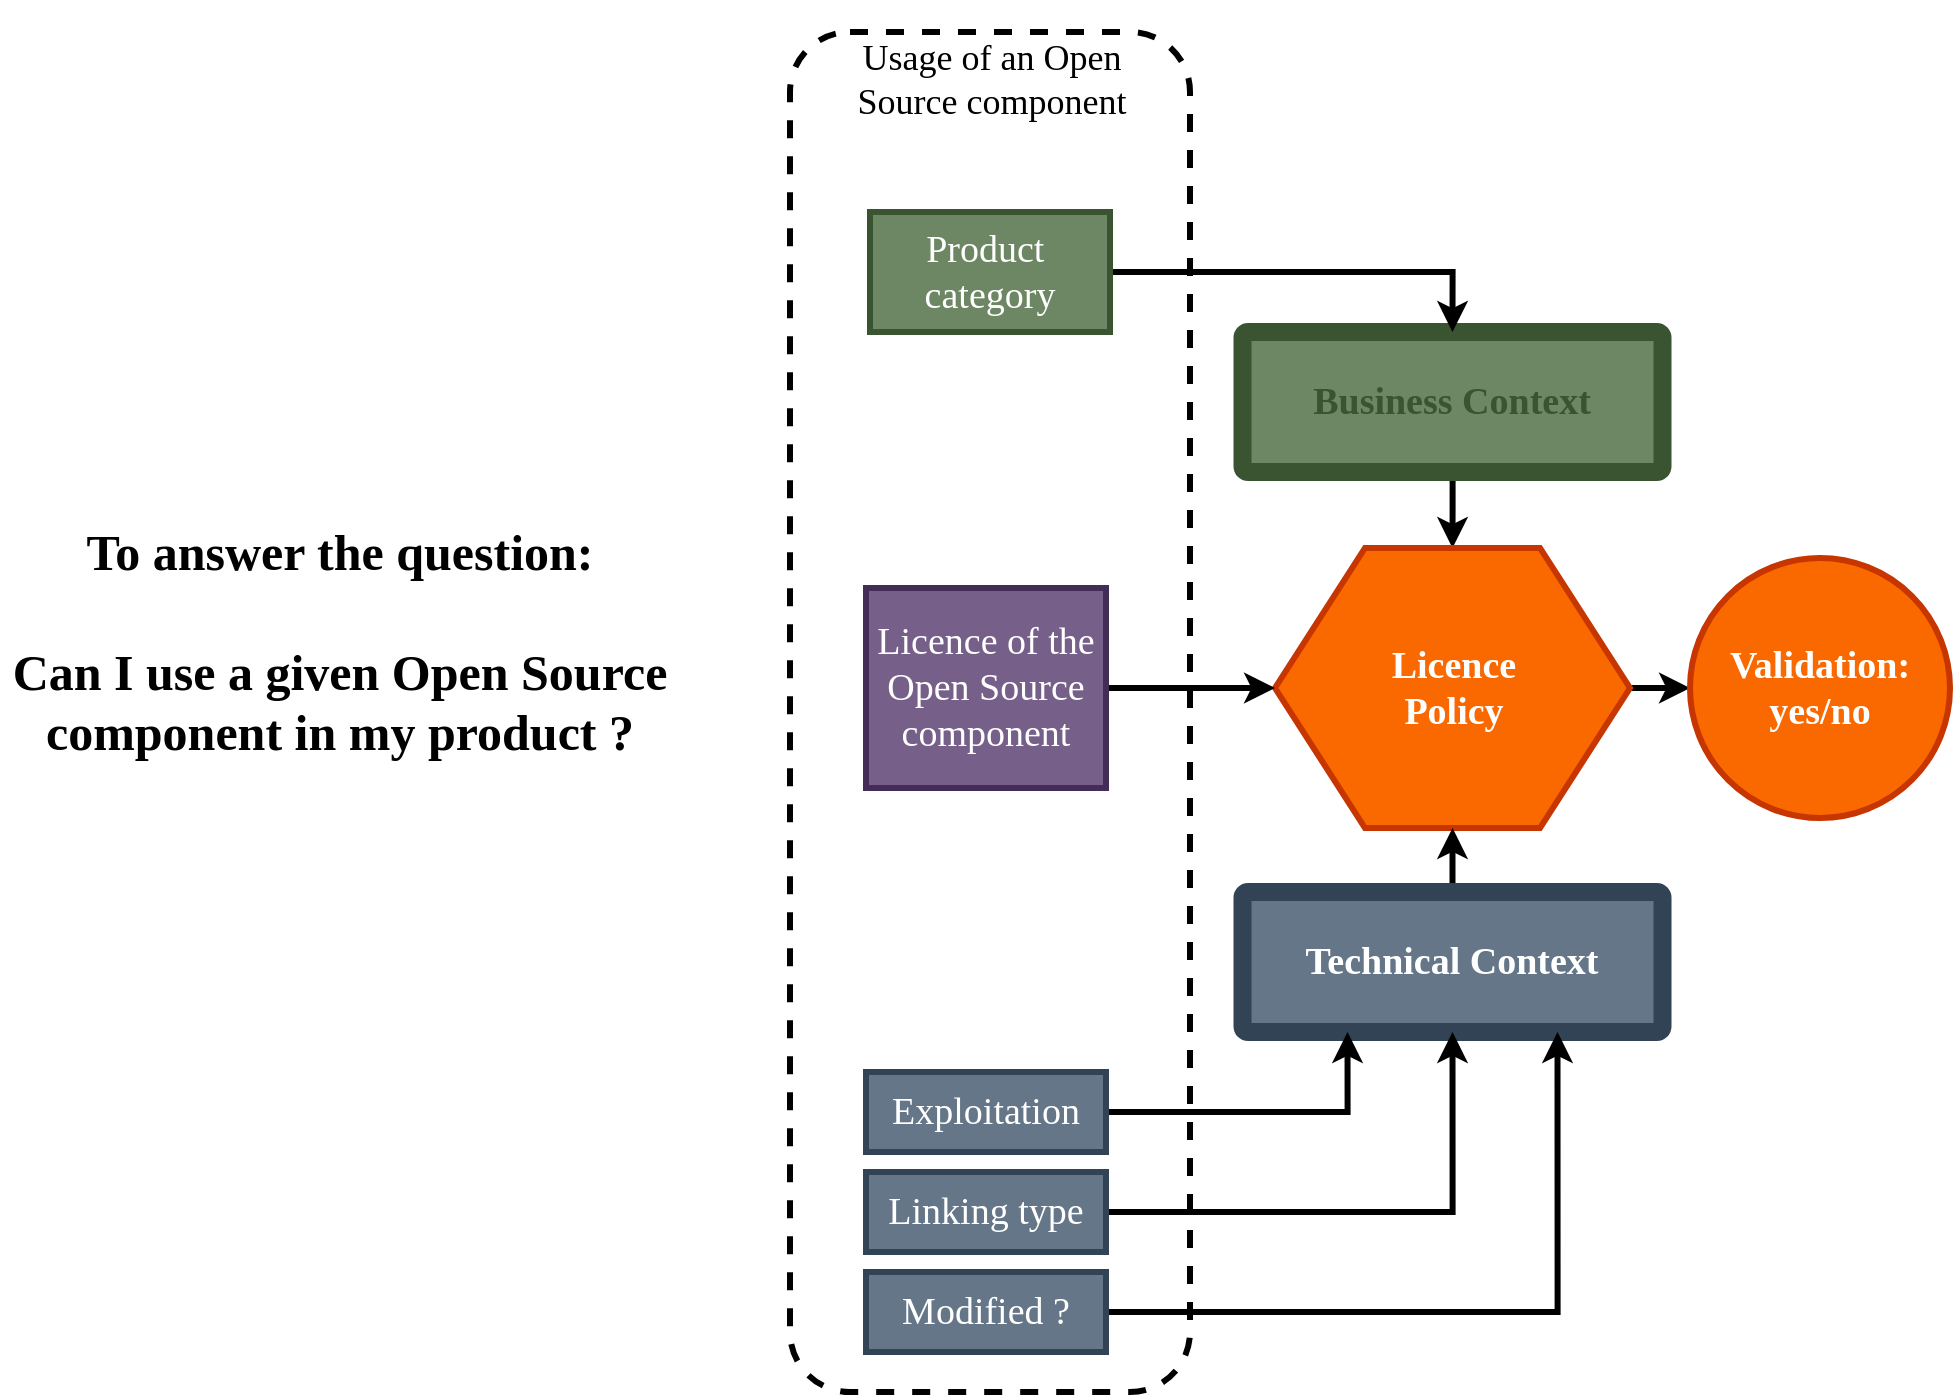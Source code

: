 <mxfile compressed="false" version="20.7.4" type="device" pages="2">
  <diagram id="Sjpgy1_5FEFbWrrsqC8B" name="Validation">
    <mxGraphModel dx="1434" dy="843" grid="1" gridSize="10" guides="1" tooltips="1" connect="1" arrows="1" fold="1" page="1" pageScale="1" pageWidth="1169" pageHeight="827" math="0" shadow="0">
      <root>
        <mxCell id="0" />
        <mxCell id="1" parent="0" />
        <mxCell id="St5gZ2AVPI4Cxkft_HUx-24" value="" style="rounded=1;whiteSpace=wrap;html=1;strokeWidth=3;fontFamily=Ubuntu;fontSize=19;fontColor=#FFFFFF;fillColor=none;dashed=1;" parent="1" vertex="1">
          <mxGeometry x="450" y="60" width="200" height="680" as="geometry" />
        </mxCell>
        <mxCell id="St5gZ2AVPI4Cxkft_HUx-6" style="edgeStyle=orthogonalEdgeStyle;rounded=0;orthogonalLoop=1;jettySize=auto;html=1;entryX=0.5;entryY=0;entryDx=0;entryDy=0;fontFamily=Ubuntu;fontSize=19;fontColor=#FFFFFF;strokeWidth=3;" parent="1" source="St5gZ2AVPI4Cxkft_HUx-1" target="St5gZ2AVPI4Cxkft_HUx-5" edge="1">
          <mxGeometry relative="1" as="geometry" />
        </mxCell>
        <mxCell id="St5gZ2AVPI4Cxkft_HUx-1" value="Business Context" style="rounded=1;whiteSpace=wrap;html=1;arcSize=4;fillColor=#6d8764;fontColor=#3A5431;strokeColor=#3A5431;strokeWidth=9;fontFamily=Ubuntu;fontSize=19;fontStyle=1" parent="1" vertex="1">
          <mxGeometry x="676.25" y="210" width="210" height="70" as="geometry" />
        </mxCell>
        <mxCell id="St5gZ2AVPI4Cxkft_HUx-7" style="edgeStyle=orthogonalEdgeStyle;rounded=0;orthogonalLoop=1;jettySize=auto;html=1;exitX=1;exitY=0.5;exitDx=0;exitDy=0;entryX=0.5;entryY=0;entryDx=0;entryDy=0;fontFamily=Ubuntu;fontSize=19;fontColor=#FFFFFF;strokeWidth=3;" parent="1" source="St5gZ2AVPI4Cxkft_HUx-3" target="St5gZ2AVPI4Cxkft_HUx-1" edge="1">
          <mxGeometry relative="1" as="geometry" />
        </mxCell>
        <mxCell id="St5gZ2AVPI4Cxkft_HUx-3" value="Product&amp;nbsp;&lt;br&gt;category" style="rounded=0;whiteSpace=wrap;html=1;strokeWidth=3;fontFamily=Ubuntu;fontSize=19;fontColor=#ffffff;fillColor=#6d8764;strokeColor=#3A5431;" parent="1" vertex="1">
          <mxGeometry x="490" y="150" width="120" height="60" as="geometry" />
        </mxCell>
        <mxCell id="St5gZ2AVPI4Cxkft_HUx-22" value="" style="edgeStyle=orthogonalEdgeStyle;rounded=0;orthogonalLoop=1;jettySize=auto;html=1;fontFamily=Ubuntu;fontSize=19;fontColor=#FFFFFF;strokeWidth=3;" parent="1" source="St5gZ2AVPI4Cxkft_HUx-5" target="St5gZ2AVPI4Cxkft_HUx-21" edge="1">
          <mxGeometry relative="1" as="geometry" />
        </mxCell>
        <mxCell id="St5gZ2AVPI4Cxkft_HUx-5" value="Licence&lt;br&gt;Policy" style="shape=hexagon;perimeter=hexagonPerimeter2;whiteSpace=wrap;html=1;fixedSize=1;strokeWidth=3;fontFamily=Ubuntu;fontSize=19;fontColor=#FFFFFF;size=45;fillColor=#fa6800;strokeColor=#C73500;fontStyle=1" parent="1" vertex="1">
          <mxGeometry x="692.5" y="318" width="177.5" height="140" as="geometry" />
        </mxCell>
        <mxCell id="St5gZ2AVPI4Cxkft_HUx-16" style="edgeStyle=orthogonalEdgeStyle;rounded=0;orthogonalLoop=1;jettySize=auto;html=1;exitX=0.5;exitY=0;exitDx=0;exitDy=0;entryX=0.5;entryY=1;entryDx=0;entryDy=0;fontFamily=Ubuntu;fontSize=19;fontColor=#FFFFFF;strokeWidth=3;" parent="1" source="St5gZ2AVPI4Cxkft_HUx-8" target="St5gZ2AVPI4Cxkft_HUx-5" edge="1">
          <mxGeometry relative="1" as="geometry" />
        </mxCell>
        <mxCell id="St5gZ2AVPI4Cxkft_HUx-8" value="Technical Context" style="rounded=1;whiteSpace=wrap;html=1;arcSize=4;fillColor=#647687;fontColor=#ffffff;strokeColor=#314354;strokeWidth=9;fontFamily=Ubuntu;fontSize=19;fontStyle=1" parent="1" vertex="1">
          <mxGeometry x="676.25" y="490" width="210" height="70" as="geometry" />
        </mxCell>
        <mxCell id="St5gZ2AVPI4Cxkft_HUx-13" style="edgeStyle=orthogonalEdgeStyle;rounded=0;orthogonalLoop=1;jettySize=auto;html=1;exitX=1;exitY=0.5;exitDx=0;exitDy=0;entryX=0.25;entryY=1;entryDx=0;entryDy=0;fontFamily=Ubuntu;fontSize=19;fontColor=#FFFFFF;strokeWidth=3;" parent="1" source="St5gZ2AVPI4Cxkft_HUx-9" target="St5gZ2AVPI4Cxkft_HUx-8" edge="1">
          <mxGeometry relative="1" as="geometry" />
        </mxCell>
        <mxCell id="St5gZ2AVPI4Cxkft_HUx-9" value="Exploitation" style="rounded=0;whiteSpace=wrap;html=1;strokeWidth=3;fontFamily=Ubuntu;fontSize=19;fontColor=#ffffff;fillColor=#647687;strokeColor=#314354;" parent="1" vertex="1">
          <mxGeometry x="488" y="580" width="120" height="40" as="geometry" />
        </mxCell>
        <mxCell id="St5gZ2AVPI4Cxkft_HUx-14" style="edgeStyle=orthogonalEdgeStyle;rounded=0;orthogonalLoop=1;jettySize=auto;html=1;exitX=1;exitY=0.5;exitDx=0;exitDy=0;entryX=0.5;entryY=1;entryDx=0;entryDy=0;fontFamily=Ubuntu;fontSize=19;fontColor=#FFFFFF;strokeWidth=3;" parent="1" source="St5gZ2AVPI4Cxkft_HUx-11" target="St5gZ2AVPI4Cxkft_HUx-8" edge="1">
          <mxGeometry relative="1" as="geometry" />
        </mxCell>
        <mxCell id="St5gZ2AVPI4Cxkft_HUx-11" value="Linking type" style="rounded=0;whiteSpace=wrap;html=1;strokeWidth=3;fontFamily=Ubuntu;fontSize=19;fontColor=#ffffff;fillColor=#647687;strokeColor=#314354;" parent="1" vertex="1">
          <mxGeometry x="488" y="630" width="120" height="40" as="geometry" />
        </mxCell>
        <mxCell id="St5gZ2AVPI4Cxkft_HUx-15" style="edgeStyle=orthogonalEdgeStyle;rounded=0;orthogonalLoop=1;jettySize=auto;html=1;exitX=1;exitY=0.5;exitDx=0;exitDy=0;entryX=0.75;entryY=1;entryDx=0;entryDy=0;fontFamily=Ubuntu;fontSize=19;fontColor=#FFFFFF;strokeWidth=3;" parent="1" source="St5gZ2AVPI4Cxkft_HUx-12" target="St5gZ2AVPI4Cxkft_HUx-8" edge="1">
          <mxGeometry relative="1" as="geometry" />
        </mxCell>
        <mxCell id="St5gZ2AVPI4Cxkft_HUx-12" value="Modified ?" style="rounded=0;whiteSpace=wrap;html=1;strokeWidth=3;fontFamily=Ubuntu;fontSize=19;fontColor=#ffffff;fillColor=#647687;strokeColor=#314354;" parent="1" vertex="1">
          <mxGeometry x="488" y="680" width="120" height="40" as="geometry" />
        </mxCell>
        <mxCell id="St5gZ2AVPI4Cxkft_HUx-18" style="edgeStyle=orthogonalEdgeStyle;rounded=0;orthogonalLoop=1;jettySize=auto;html=1;exitX=1;exitY=0.5;exitDx=0;exitDy=0;fontFamily=Ubuntu;fontSize=19;fontColor=#FFFFFF;strokeWidth=3;" parent="1" source="St5gZ2AVPI4Cxkft_HUx-17" target="St5gZ2AVPI4Cxkft_HUx-5" edge="1">
          <mxGeometry relative="1" as="geometry" />
        </mxCell>
        <mxCell id="St5gZ2AVPI4Cxkft_HUx-17" value="Licence of the Open Source&lt;br&gt;component" style="rounded=0;whiteSpace=wrap;html=1;strokeWidth=3;fontFamily=Ubuntu;fontSize=19;fontColor=#ffffff;fillColor=#76608a;strokeColor=#432D57;" parent="1" vertex="1">
          <mxGeometry x="488" y="338" width="120" height="100" as="geometry" />
        </mxCell>
        <mxCell id="St5gZ2AVPI4Cxkft_HUx-21" value="Validation:&lt;br style=&quot;border-color: var(--border-color);&quot;&gt;yes/no" style="ellipse;whiteSpace=wrap;html=1;fontSize=19;fontFamily=Ubuntu;fillColor=#fa6800;strokeColor=#C73500;fontColor=#FFFFFF;strokeWidth=3;fontStyle=1;" parent="1" vertex="1">
          <mxGeometry x="900" y="323" width="130" height="130" as="geometry" />
        </mxCell>
        <mxCell id="3OgU89Adww5cVt3WYhWL-1" value="To answer the question:&lt;br style=&quot;font-size: 25px;&quot;&gt;&lt;br style=&quot;font-size: 25px;&quot;&gt;Can I use a given Open Source component in my product ?" style="text;html=1;strokeColor=none;fillColor=none;align=center;verticalAlign=middle;whiteSpace=wrap;rounded=0;fontFamily=Ubuntu;fontSize=25;fontStyle=1" parent="1" vertex="1">
          <mxGeometry x="55" y="240" width="340" height="250" as="geometry" />
        </mxCell>
        <mxCell id="3OgU89Adww5cVt3WYhWL-2" value="&lt;p style=&quot;line-height: 130%; font-size: 18px;&quot;&gt;&lt;/p&gt;&lt;div style=&quot;text-align: center; font-size: 18px;&quot;&gt;Usage of an Open Source component&lt;/div&gt;&lt;br style=&quot;font-size: 18px;&quot;&gt;&lt;p style=&quot;font-size: 18px;&quot;&gt;&lt;/p&gt;" style="text;whiteSpace=wrap;html=1;fontSize=18;fontFamily=Ubuntu;verticalAlign=middle;" parent="1" vertex="1">
          <mxGeometry x="465" y="60" width="170" height="70" as="geometry" />
        </mxCell>
      </root>
    </mxGraphModel>
  </diagram>
  <diagram name="Obligations" id="a5hse4hcavYoNgAav8dx">
    <mxGraphModel dx="5736" dy="3372" grid="1" gridSize="10" guides="1" tooltips="1" connect="1" arrows="1" fold="1" page="1" pageScale="1" pageWidth="1169" pageHeight="827" math="0" shadow="0">
      <root>
        <mxCell id="afcJRWfnWqvjF0sp7qlo-0" />
        <mxCell id="afcJRWfnWqvjF0sp7qlo-1" parent="afcJRWfnWqvjF0sp7qlo-0" />
        <mxCell id="afcJRWfnWqvjF0sp7qlo-2" value="" style="rounded=1;whiteSpace=wrap;html=1;strokeWidth=3;fontFamily=Ubuntu;fontSize=19;fontColor=#FFFFFF;fillColor=none;dashed=1;" parent="afcJRWfnWqvjF0sp7qlo-1" vertex="1">
          <mxGeometry x="240" y="261" width="200" height="530" as="geometry" />
        </mxCell>
        <mxCell id="RaAgievXMx-820h7E_Ox-7" style="edgeStyle=orthogonalEdgeStyle;rounded=0;orthogonalLoop=1;jettySize=auto;html=1;exitX=1;exitY=0.5;exitDx=0;exitDy=0;entryX=0;entryY=0.5;entryDx=0;entryDy=0;strokeWidth=3;fontFamily=Ubuntu;fontSize=14;" parent="afcJRWfnWqvjF0sp7qlo-1" source="afcJRWfnWqvjF0sp7qlo-8" target="RaAgievXMx-820h7E_Ox-1" edge="1">
          <mxGeometry relative="1" as="geometry" />
        </mxCell>
        <mxCell id="RaAgievXMx-820h7E_Ox-8" style="edgeStyle=orthogonalEdgeStyle;rounded=0;orthogonalLoop=1;jettySize=auto;html=1;exitX=1;exitY=0.5;exitDx=0;exitDy=0;entryX=0;entryY=0.5;entryDx=0;entryDy=0;strokeWidth=3;fontFamily=Ubuntu;fontSize=14;" parent="afcJRWfnWqvjF0sp7qlo-1" source="afcJRWfnWqvjF0sp7qlo-8" target="RaAgievXMx-820h7E_Ox-4" edge="1">
          <mxGeometry relative="1" as="geometry" />
        </mxCell>
        <mxCell id="RaAgievXMx-820h7E_Ox-9" style="edgeStyle=orthogonalEdgeStyle;rounded=0;orthogonalLoop=1;jettySize=auto;html=1;exitX=1;exitY=0.5;exitDx=0;exitDy=0;entryX=0;entryY=0.5;entryDx=0;entryDy=0;strokeWidth=3;fontFamily=Ubuntu;fontSize=14;" parent="afcJRWfnWqvjF0sp7qlo-1" source="afcJRWfnWqvjF0sp7qlo-8" target="RaAgievXMx-820h7E_Ox-5" edge="1">
          <mxGeometry relative="1" as="geometry" />
        </mxCell>
        <mxCell id="RaAgievXMx-820h7E_Ox-10" style="edgeStyle=orthogonalEdgeStyle;rounded=0;orthogonalLoop=1;jettySize=auto;html=1;exitX=1;exitY=0.5;exitDx=0;exitDy=0;entryX=0;entryY=0.5;entryDx=0;entryDy=0;strokeWidth=3;fontFamily=Ubuntu;fontSize=14;" parent="afcJRWfnWqvjF0sp7qlo-1" source="afcJRWfnWqvjF0sp7qlo-8" target="RaAgievXMx-820h7E_Ox-6" edge="1">
          <mxGeometry relative="1" as="geometry" />
        </mxCell>
        <mxCell id="afcJRWfnWqvjF0sp7qlo-8" value="Licence&lt;br&gt;Analysis" style="shape=hexagon;perimeter=hexagonPerimeter2;whiteSpace=wrap;html=1;fixedSize=1;strokeWidth=3;fontFamily=Ubuntu;fontSize=19;fontColor=#FFFFFF;size=45;fillColor=#fa6800;strokeColor=#C73500;fontStyle=1" parent="afcJRWfnWqvjF0sp7qlo-1" vertex="1">
          <mxGeometry x="499.37" y="340" width="180.63" height="140" as="geometry" />
        </mxCell>
        <mxCell id="afcJRWfnWqvjF0sp7qlo-9" style="edgeStyle=orthogonalEdgeStyle;rounded=0;orthogonalLoop=1;jettySize=auto;html=1;exitX=0.5;exitY=0;exitDx=0;exitDy=0;entryX=0.5;entryY=1;entryDx=0;entryDy=0;fontFamily=Ubuntu;fontSize=19;fontColor=#FFFFFF;strokeWidth=3;" parent="afcJRWfnWqvjF0sp7qlo-1" source="afcJRWfnWqvjF0sp7qlo-10" target="afcJRWfnWqvjF0sp7qlo-8" edge="1">
          <mxGeometry relative="1" as="geometry" />
        </mxCell>
        <mxCell id="afcJRWfnWqvjF0sp7qlo-10" value="Technical Context&lt;br&gt;(triggering obligations)" style="rounded=1;whiteSpace=wrap;html=1;arcSize=4;fillColor=#647687;fontColor=#ffffff;strokeColor=#314354;strokeWidth=9;fontFamily=Ubuntu;fontSize=19;fontStyle=1" parent="afcJRWfnWqvjF0sp7qlo-1" vertex="1">
          <mxGeometry x="466.25" y="518" width="243.75" height="70" as="geometry" />
        </mxCell>
        <mxCell id="afcJRWfnWqvjF0sp7qlo-11" style="edgeStyle=orthogonalEdgeStyle;rounded=0;orthogonalLoop=1;jettySize=auto;html=1;exitX=1;exitY=0.5;exitDx=0;exitDy=0;entryX=0.25;entryY=1;entryDx=0;entryDy=0;fontFamily=Ubuntu;fontSize=19;fontColor=#FFFFFF;strokeWidth=3;" parent="afcJRWfnWqvjF0sp7qlo-1" source="afcJRWfnWqvjF0sp7qlo-12" target="afcJRWfnWqvjF0sp7qlo-10" edge="1">
          <mxGeometry relative="1" as="geometry" />
        </mxCell>
        <mxCell id="afcJRWfnWqvjF0sp7qlo-12" value="Exploitation" style="rounded=0;whiteSpace=wrap;html=1;strokeWidth=3;fontFamily=Ubuntu;fontSize=19;fontColor=#ffffff;fillColor=#647687;strokeColor=#314354;" parent="afcJRWfnWqvjF0sp7qlo-1" vertex="1">
          <mxGeometry x="278" y="628" width="120" height="40" as="geometry" />
        </mxCell>
        <mxCell id="afcJRWfnWqvjF0sp7qlo-13" style="edgeStyle=orthogonalEdgeStyle;rounded=0;orthogonalLoop=1;jettySize=auto;html=1;exitX=1;exitY=0.5;exitDx=0;exitDy=0;entryX=0.5;entryY=1;entryDx=0;entryDy=0;fontFamily=Ubuntu;fontSize=19;fontColor=#FFFFFF;strokeWidth=3;" parent="afcJRWfnWqvjF0sp7qlo-1" source="afcJRWfnWqvjF0sp7qlo-14" target="afcJRWfnWqvjF0sp7qlo-10" edge="1">
          <mxGeometry relative="1" as="geometry" />
        </mxCell>
        <mxCell id="afcJRWfnWqvjF0sp7qlo-14" value="Linking type" style="rounded=0;whiteSpace=wrap;html=1;strokeWidth=3;fontFamily=Ubuntu;fontSize=19;fontColor=#ffffff;fillColor=#647687;strokeColor=#314354;" parent="afcJRWfnWqvjF0sp7qlo-1" vertex="1">
          <mxGeometry x="278" y="678" width="120" height="40" as="geometry" />
        </mxCell>
        <mxCell id="afcJRWfnWqvjF0sp7qlo-15" style="edgeStyle=orthogonalEdgeStyle;rounded=0;orthogonalLoop=1;jettySize=auto;html=1;exitX=1;exitY=0.5;exitDx=0;exitDy=0;entryX=0.75;entryY=1;entryDx=0;entryDy=0;fontFamily=Ubuntu;fontSize=19;fontColor=#FFFFFF;strokeWidth=3;" parent="afcJRWfnWqvjF0sp7qlo-1" source="afcJRWfnWqvjF0sp7qlo-16" target="afcJRWfnWqvjF0sp7qlo-10" edge="1">
          <mxGeometry relative="1" as="geometry" />
        </mxCell>
        <mxCell id="afcJRWfnWqvjF0sp7qlo-16" value="Modified ?" style="rounded=0;whiteSpace=wrap;html=1;strokeWidth=3;fontFamily=Ubuntu;fontSize=19;fontColor=#ffffff;fillColor=#647687;strokeColor=#314354;" parent="afcJRWfnWqvjF0sp7qlo-1" vertex="1">
          <mxGeometry x="278" y="728" width="120" height="40" as="geometry" />
        </mxCell>
        <mxCell id="afcJRWfnWqvjF0sp7qlo-17" style="edgeStyle=orthogonalEdgeStyle;rounded=0;orthogonalLoop=1;jettySize=auto;html=1;exitX=1;exitY=0.5;exitDx=0;exitDy=0;fontFamily=Ubuntu;fontSize=19;fontColor=#FFFFFF;strokeWidth=3;" parent="afcJRWfnWqvjF0sp7qlo-1" source="afcJRWfnWqvjF0sp7qlo-18" target="afcJRWfnWqvjF0sp7qlo-8" edge="1">
          <mxGeometry relative="1" as="geometry" />
        </mxCell>
        <mxCell id="afcJRWfnWqvjF0sp7qlo-18" value="Licence of the Open Source&lt;br&gt;component" style="rounded=0;whiteSpace=wrap;html=1;strokeWidth=3;fontFamily=Ubuntu;fontSize=19;fontColor=#ffffff;fillColor=#76608a;strokeColor=#432D57;" parent="afcJRWfnWqvjF0sp7qlo-1" vertex="1">
          <mxGeometry x="280" y="360" width="120" height="100" as="geometry" />
        </mxCell>
        <mxCell id="afcJRWfnWqvjF0sp7qlo-20" value="To answer the question:&lt;br style=&quot;font-size: 25px;&quot;&gt;&lt;br style=&quot;font-size: 25px;&quot;&gt;What obligations should I follow to be compliant with the licence of this component in this usage context?" style="text;html=1;strokeColor=none;fillColor=none;align=center;verticalAlign=middle;whiteSpace=wrap;rounded=0;fontFamily=Ubuntu;fontSize=25;fontStyle=1" parent="afcJRWfnWqvjF0sp7qlo-1" vertex="1">
          <mxGeometry x="510" y="20" width="340" height="250" as="geometry" />
        </mxCell>
        <mxCell id="RaAgievXMx-820h7E_Ox-12" value="" style="edgeStyle=orthogonalEdgeStyle;rounded=0;orthogonalLoop=1;jettySize=auto;html=1;strokeWidth=3;fontFamily=Ubuntu;fontSize=14;" parent="afcJRWfnWqvjF0sp7qlo-1" source="RaAgievXMx-820h7E_Ox-1" target="RaAgievXMx-820h7E_Ox-11" edge="1">
          <mxGeometry relative="1" as="geometry" />
        </mxCell>
        <mxCell id="RaAgievXMx-820h7E_Ox-1" value="Obligation 1" style="rounded=0;whiteSpace=wrap;html=1;fontFamily=Ubuntu;fontSize=14;" parent="afcJRWfnWqvjF0sp7qlo-1" vertex="1">
          <mxGeometry x="730" y="340" width="120" height="30" as="geometry" />
        </mxCell>
        <mxCell id="RaAgievXMx-820h7E_Ox-15" style="edgeStyle=orthogonalEdgeStyle;rounded=0;orthogonalLoop=1;jettySize=auto;html=1;exitX=1;exitY=0.5;exitDx=0;exitDy=0;strokeWidth=3;fontFamily=Ubuntu;fontSize=14;" parent="afcJRWfnWqvjF0sp7qlo-1" source="RaAgievXMx-820h7E_Ox-4" target="RaAgievXMx-820h7E_Ox-13" edge="1">
          <mxGeometry relative="1" as="geometry" />
        </mxCell>
        <mxCell id="RaAgievXMx-820h7E_Ox-4" value="Obligation 2" style="rounded=0;whiteSpace=wrap;html=1;fontFamily=Ubuntu;fontSize=14;" parent="afcJRWfnWqvjF0sp7qlo-1" vertex="1">
          <mxGeometry x="730" y="380" width="120" height="30" as="geometry" />
        </mxCell>
        <mxCell id="RaAgievXMx-820h7E_Ox-16" style="edgeStyle=orthogonalEdgeStyle;rounded=0;orthogonalLoop=1;jettySize=auto;html=1;exitX=1;exitY=0.5;exitDx=0;exitDy=0;entryX=0;entryY=0.5;entryDx=0;entryDy=0;strokeWidth=3;fontFamily=Ubuntu;fontSize=14;" parent="afcJRWfnWqvjF0sp7qlo-1" source="RaAgievXMx-820h7E_Ox-5" target="RaAgievXMx-820h7E_Ox-14" edge="1">
          <mxGeometry relative="1" as="geometry" />
        </mxCell>
        <mxCell id="RaAgievXMx-820h7E_Ox-5" value="Obligation 3" style="rounded=0;whiteSpace=wrap;html=1;fontFamily=Ubuntu;fontSize=14;" parent="afcJRWfnWqvjF0sp7qlo-1" vertex="1">
          <mxGeometry x="730" y="419" width="120" height="30" as="geometry" />
        </mxCell>
        <mxCell id="RaAgievXMx-820h7E_Ox-6" value="Obligation 4" style="rounded=0;whiteSpace=wrap;html=1;fontFamily=Ubuntu;fontSize=14;" parent="afcJRWfnWqvjF0sp7qlo-1" vertex="1">
          <mxGeometry x="730" y="460" width="120" height="30" as="geometry" />
        </mxCell>
        <mxCell id="RaAgievXMx-820h7E_Ox-11" value="Generic obligation A" style="whiteSpace=wrap;html=1;fontSize=14;fontFamily=Ubuntu;rounded=0;" parent="afcJRWfnWqvjF0sp7qlo-1" vertex="1">
          <mxGeometry x="930" y="337" width="120" height="36" as="geometry" />
        </mxCell>
        <mxCell id="RaAgievXMx-820h7E_Ox-13" value="Generic obligation B" style="whiteSpace=wrap;html=1;fontSize=14;fontFamily=Ubuntu;rounded=0;" parent="afcJRWfnWqvjF0sp7qlo-1" vertex="1">
          <mxGeometry x="930" y="377" width="120" height="36" as="geometry" />
        </mxCell>
        <mxCell id="RaAgievXMx-820h7E_Ox-14" value="Generic obligation C" style="whiteSpace=wrap;html=1;fontSize=14;fontFamily=Ubuntu;rounded=0;" parent="afcJRWfnWqvjF0sp7qlo-1" vertex="1">
          <mxGeometry x="930" y="416.5" width="120" height="36" as="geometry" />
        </mxCell>
        <mxCell id="Wzy9yNOAurDndINpXCb6-0" value="&lt;p style=&quot;line-height: 130%; font-size: 18px;&quot;&gt;&lt;/p&gt;&lt;div style=&quot;text-align: center; font-size: 18px;&quot;&gt;Usage of an Open Source component&lt;/div&gt;&lt;br style=&quot;font-size: 18px;&quot;&gt;&lt;p style=&quot;font-size: 18px;&quot;&gt;&lt;/p&gt;" style="text;whiteSpace=wrap;html=1;fontSize=18;fontFamily=Ubuntu;verticalAlign=middle;" parent="afcJRWfnWqvjF0sp7qlo-1" vertex="1">
          <mxGeometry x="255" y="270" width="170" height="70" as="geometry" />
        </mxCell>
      </root>
    </mxGraphModel>
  </diagram>
</mxfile>
